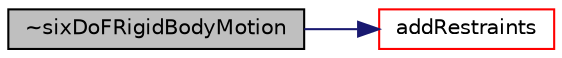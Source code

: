 digraph "~sixDoFRigidBodyMotion"
{
  bgcolor="transparent";
  edge [fontname="Helvetica",fontsize="10",labelfontname="Helvetica",labelfontsize="10"];
  node [fontname="Helvetica",fontsize="10",shape=record];
  rankdir="LR";
  Node1 [label="~sixDoFRigidBodyMotion",height=0.2,width=0.4,color="black", fillcolor="grey75", style="filled", fontcolor="black"];
  Node1 -> Node2 [color="midnightblue",fontsize="10",style="solid",fontname="Helvetica"];
  Node2 [label="addRestraints",height=0.2,width=0.4,color="red",URL="$a02328.html#aab527a28d55b5ef6f92763390ca4f50d",tooltip="Add restraints to the motion, public to allow external. "];
}
